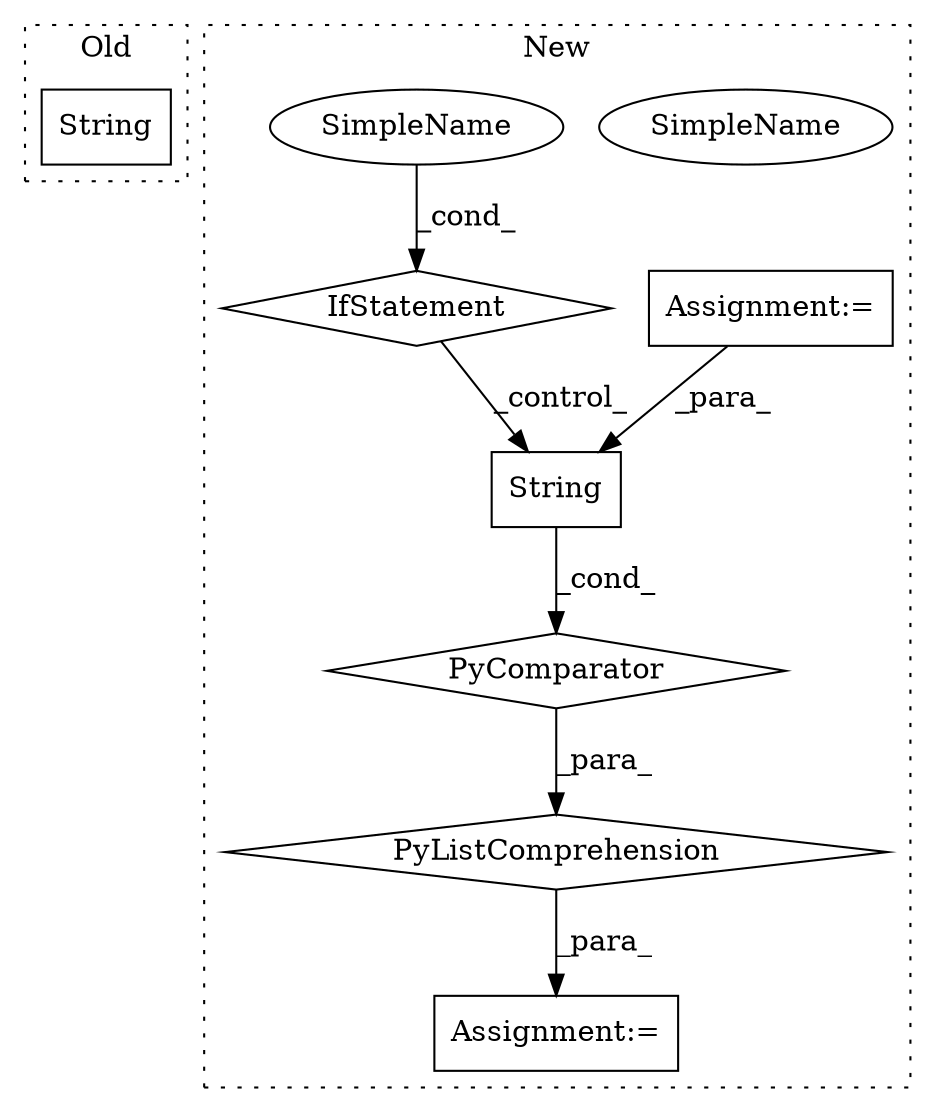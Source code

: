 digraph G {
subgraph cluster0 {
1 [label="String" a="32" s="4831,4859" l="7,1" shape="box"];
label = "Old";
style="dotted";
}
subgraph cluster1 {
2 [label="PyListComprehension" a="109" s="5246" l="134" shape="diamond"];
3 [label="PyComparator" a="113" s="5343" l="29" shape="diamond"];
4 [label="Assignment:=" a="7" s="5197" l="1" shape="box"];
5 [label="Assignment:=" a="7" s="5234" l="12" shape="box"];
6 [label="String" a="32" s="5259,5271" l="7,1" shape="box"];
7 [label="IfStatement" a="25" s="5343" l="29" shape="diamond"];
8 [label="SimpleName" a="42" s="5367" l="5" shape="ellipse"];
9 [label="SimpleName" a="42" s="5367" l="5" shape="ellipse"];
label = "New";
style="dotted";
}
2 -> 5 [label="_para_"];
3 -> 2 [label="_para_"];
4 -> 6 [label="_para_"];
6 -> 3 [label="_cond_"];
7 -> 6 [label="_control_"];
9 -> 7 [label="_cond_"];
}